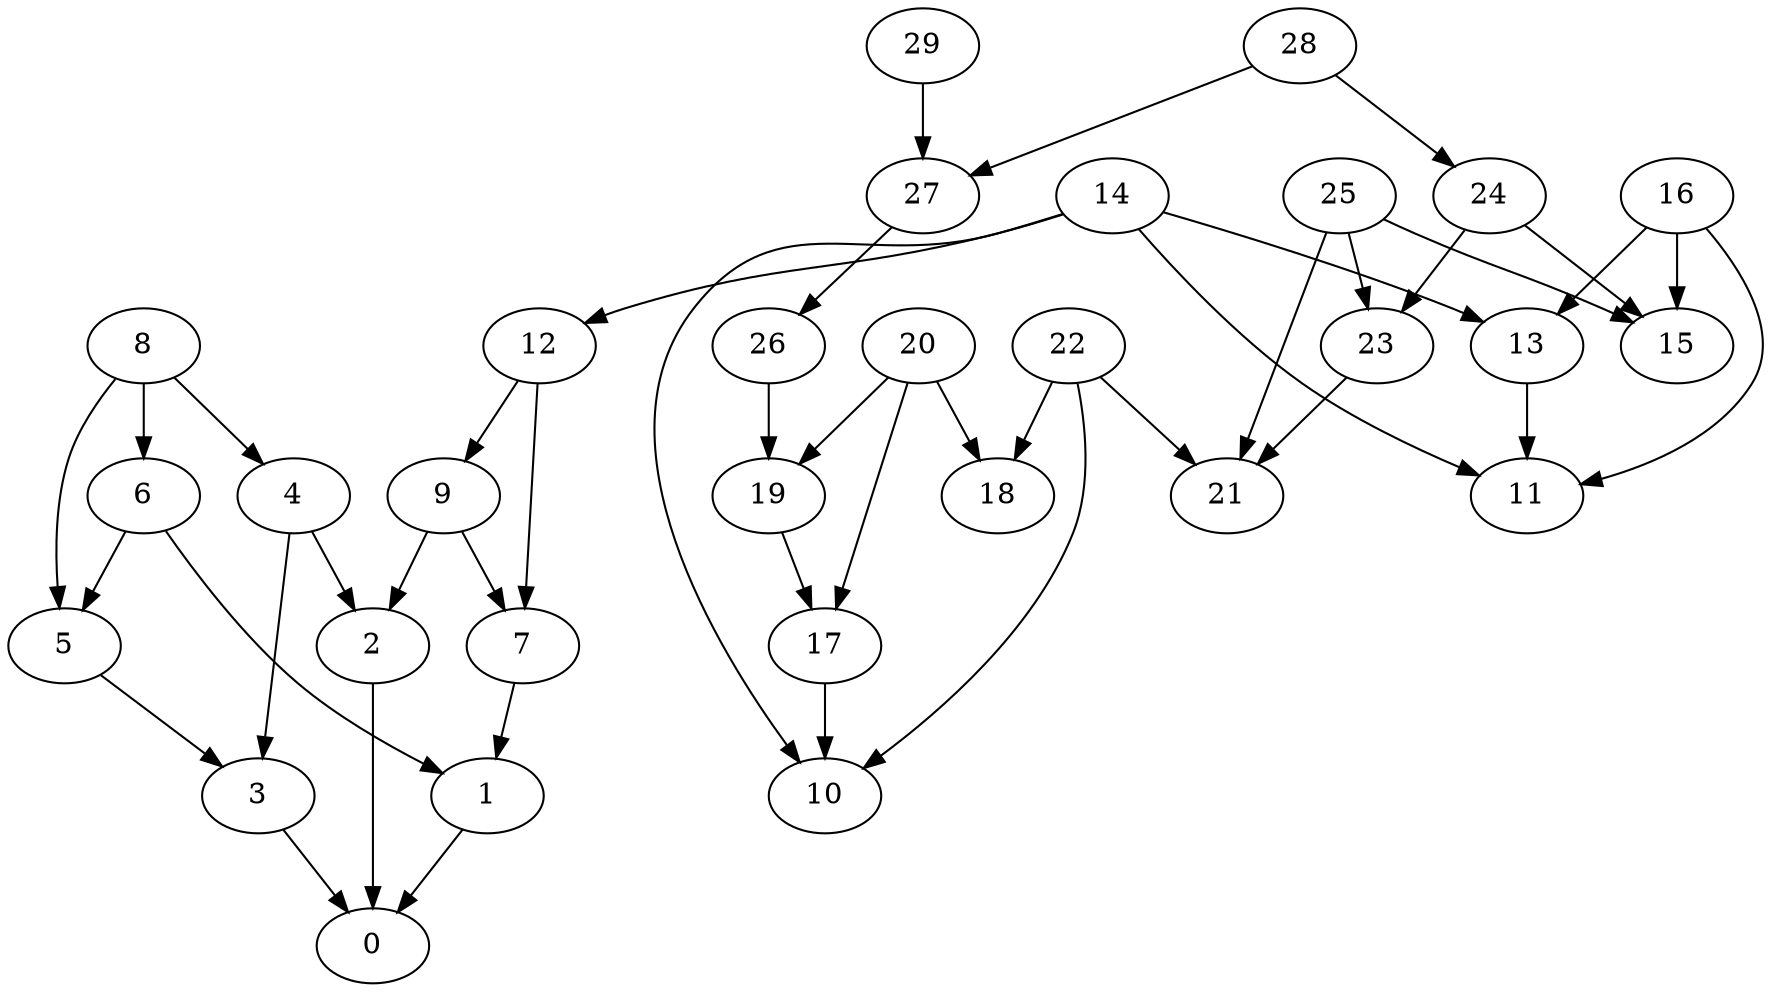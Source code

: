 digraph my_graph {
0 [label=0]
1 [label=1]
2 [label=2]
3 [label=3]
4 [label=4]
5 [label=5]
6 [label=6]
7 [label=7]
8 [label=8]
9 [label=9]
10 [label=10]
11 [label=11]
12 [label=12]
13 [label=13]
14 [label=14]
15 [label=15]
16 [label=16]
17 [label=17]
18 [label=18]
19 [label=19]
20 [label=20]
21 [label=21]
22 [label=22]
23 [label=23]
24 [label=24]
25 [label=25]
26 [label=26]
27 [label=27]
28 [label=28]
29 [label=29]
1->0
2->0
3->0
4->3
4->2
5->3
6->1
6->5
7->1
8->5
8->4
8->6
9->7
9->2
12->7
12->9
13->11
14->13
14->11
14->12
14->10
16->15
16->13
16->11
17->10
19->17
20->17
20->19
20->18
22->21
22->18
22->10
23->21
24->23
24->15
25->15
25->23
25->21
26->19
27->26
28->27
28->24
29->27
}
